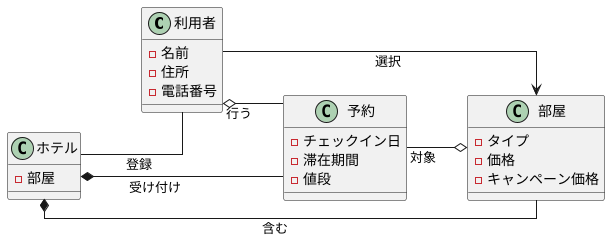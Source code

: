@startuml 3-3 
left to right direction
skinparam linetype ortho

class "利用者" as user {
-名前
-住所
-電話番号
}

class "ホテル" as hotel {
-部屋
}

class "部屋" as room {
-タイプ
-価格
-キャンペーン価格
}

class "予約" as reception {
-チェックイン日
-滞在期間
-値段
}

hotel *-- room : 含む
hotel -- user : 登録
user --> room : 選択
reception --o room : 対象
user o-- reception : 行う
hotel *-- reception : 受け付け
@enduml